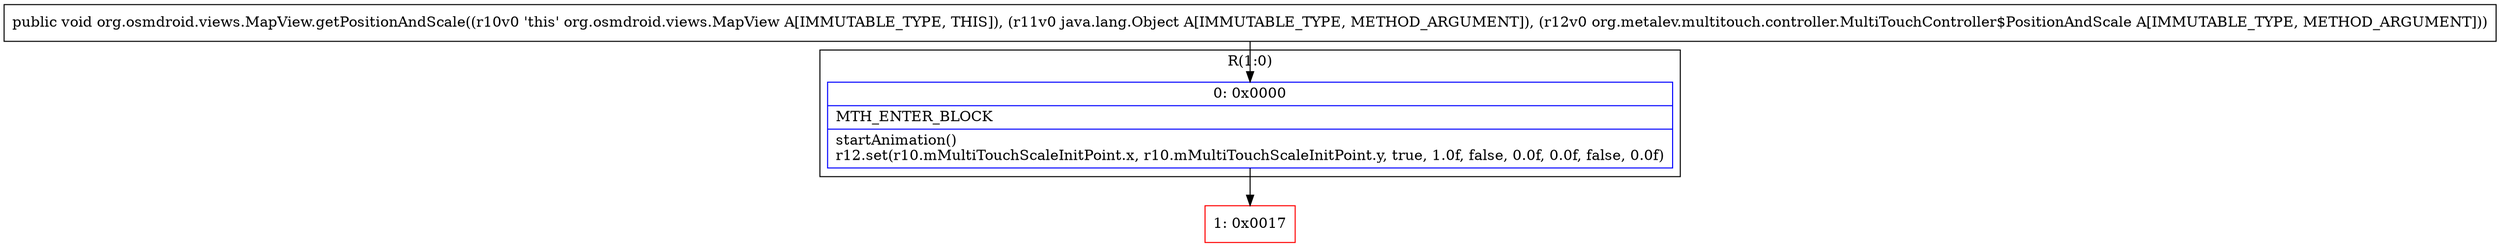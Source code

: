 digraph "CFG fororg.osmdroid.views.MapView.getPositionAndScale(Ljava\/lang\/Object;Lorg\/metalev\/multitouch\/controller\/MultiTouchController$PositionAndScale;)V" {
subgraph cluster_Region_54618977 {
label = "R(1:0)";
node [shape=record,color=blue];
Node_0 [shape=record,label="{0\:\ 0x0000|MTH_ENTER_BLOCK\l|startAnimation()\lr12.set(r10.mMultiTouchScaleInitPoint.x, r10.mMultiTouchScaleInitPoint.y, true, 1.0f, false, 0.0f, 0.0f, false, 0.0f)\l}"];
}
Node_1 [shape=record,color=red,label="{1\:\ 0x0017}"];
MethodNode[shape=record,label="{public void org.osmdroid.views.MapView.getPositionAndScale((r10v0 'this' org.osmdroid.views.MapView A[IMMUTABLE_TYPE, THIS]), (r11v0 java.lang.Object A[IMMUTABLE_TYPE, METHOD_ARGUMENT]), (r12v0 org.metalev.multitouch.controller.MultiTouchController$PositionAndScale A[IMMUTABLE_TYPE, METHOD_ARGUMENT])) }"];
MethodNode -> Node_0;
Node_0 -> Node_1;
}

